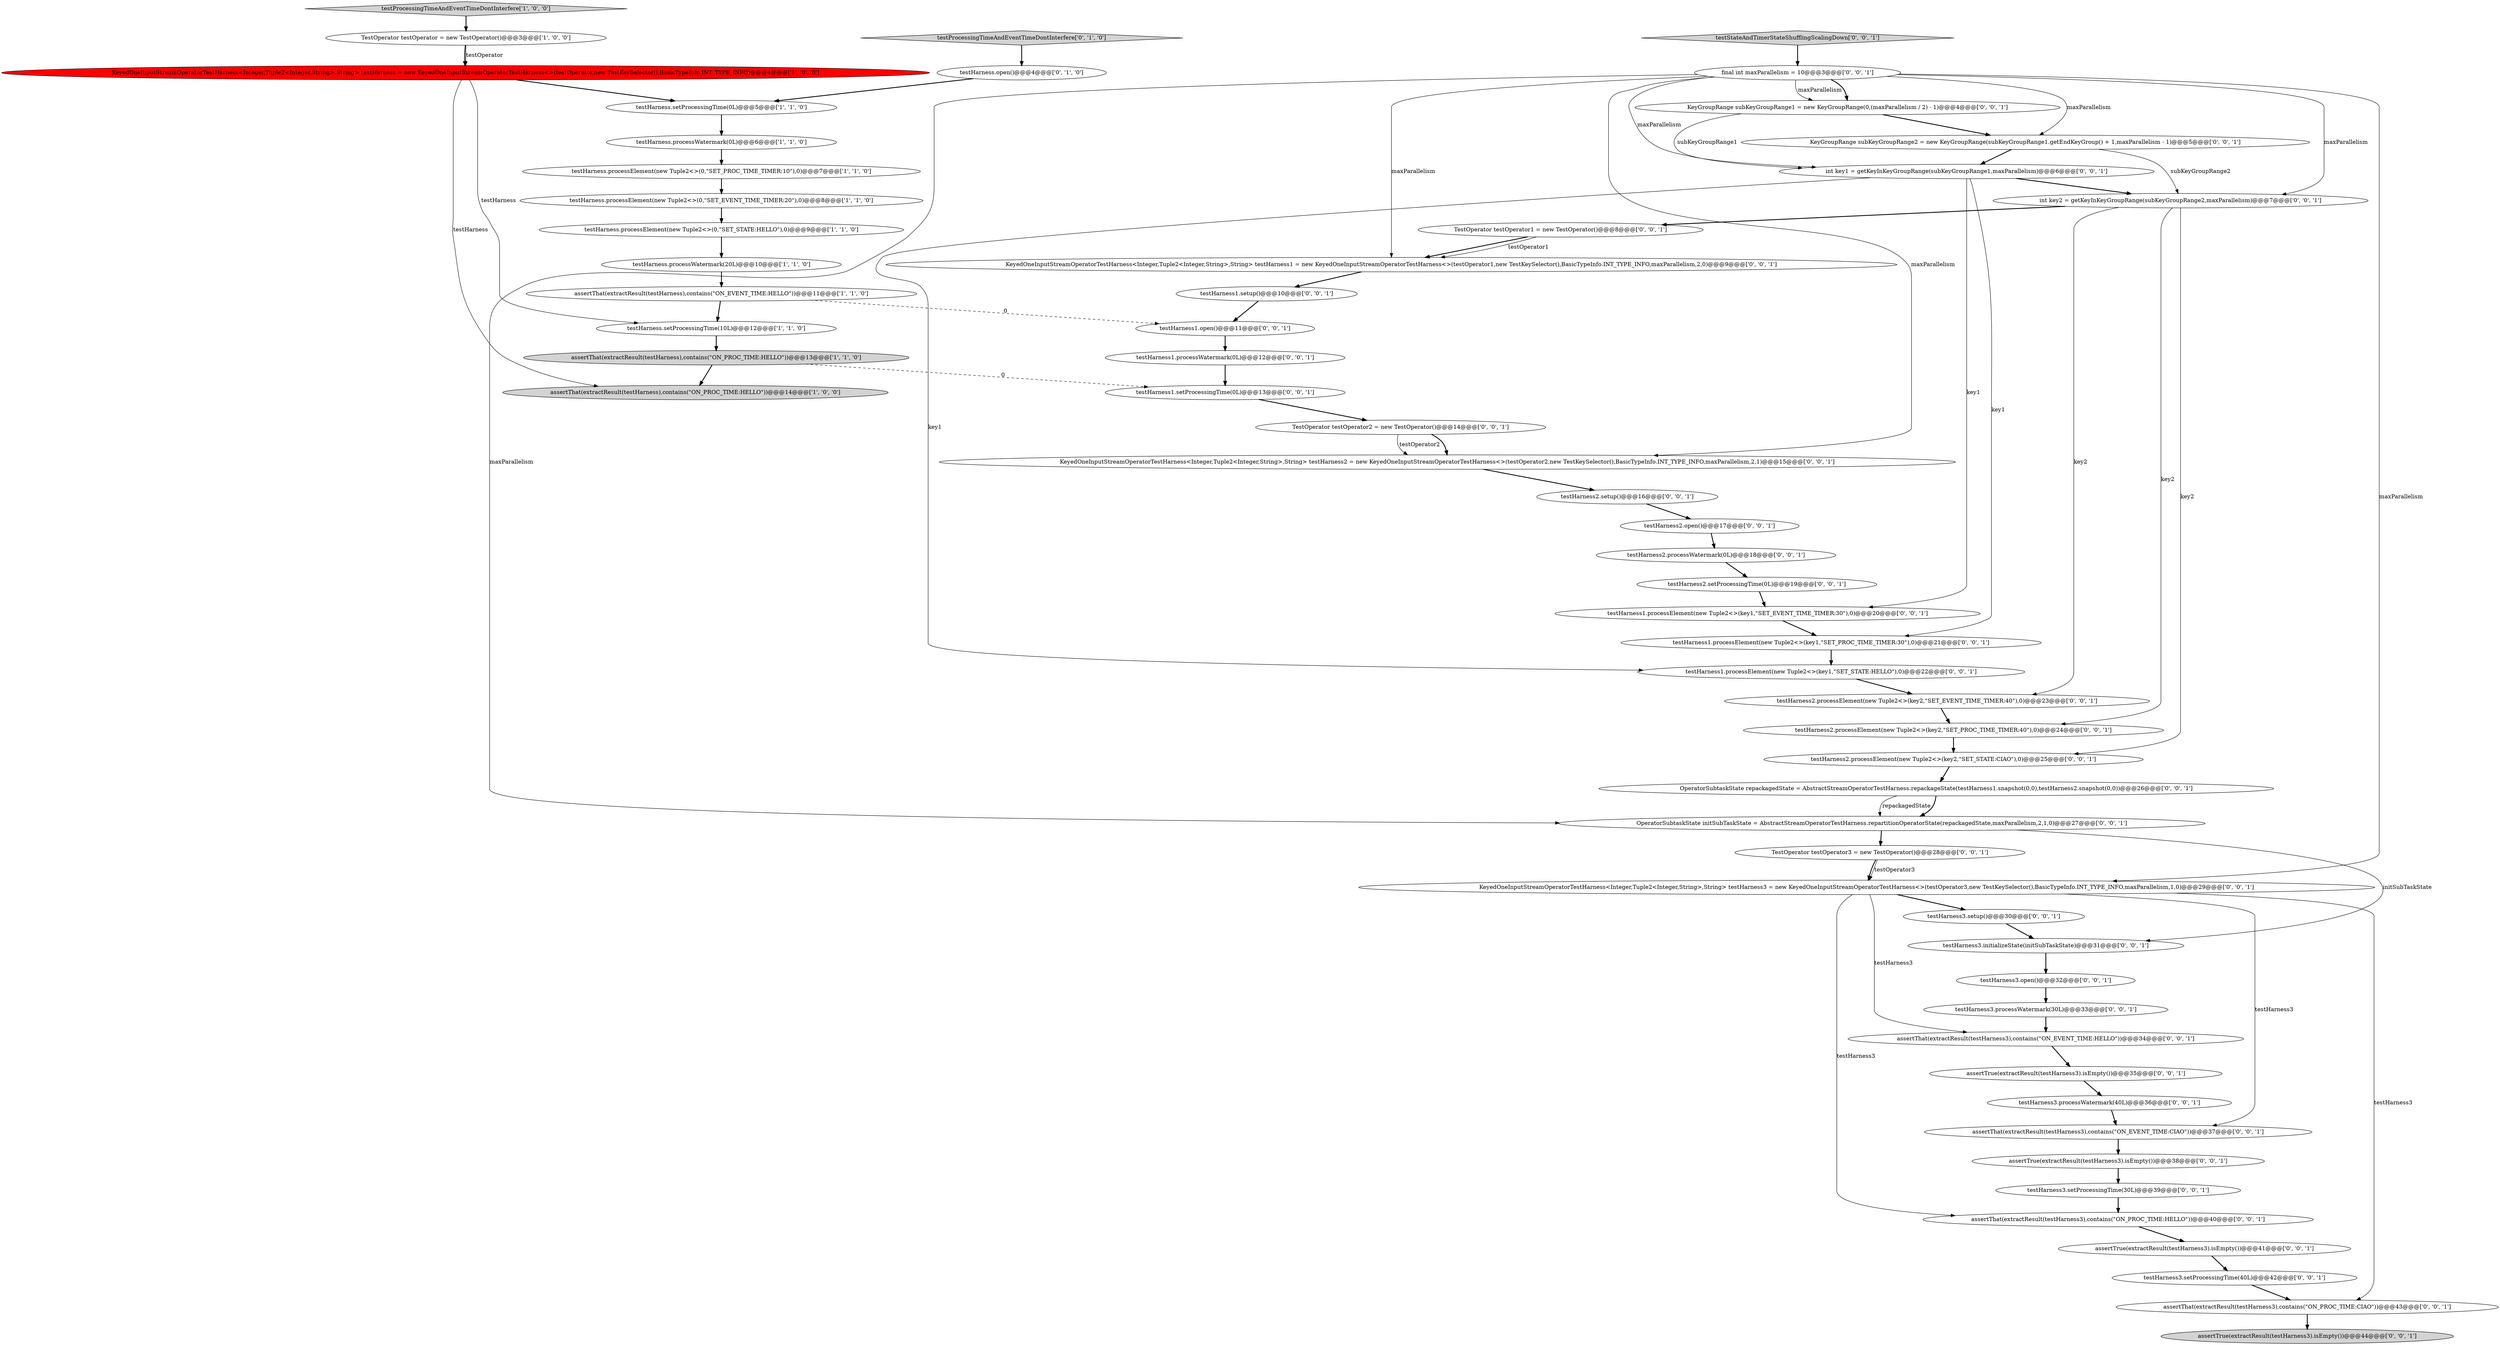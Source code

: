 digraph {
23 [style = filled, label = "testHarness1.processElement(new Tuple2<>(key1,\"SET_EVENT_TIME_TIMER:30\"),0)@@@20@@@['0', '0', '1']", fillcolor = white, shape = ellipse image = "AAA0AAABBB3BBB"];
1 [style = filled, label = "testProcessingTimeAndEventTimeDontInterfere['1', '0', '0']", fillcolor = lightgray, shape = diamond image = "AAA0AAABBB1BBB"];
3 [style = filled, label = "testHarness.processWatermark(0L)@@@6@@@['1', '1', '0']", fillcolor = white, shape = ellipse image = "AAA0AAABBB1BBB"];
0 [style = filled, label = "testHarness.setProcessingTime(0L)@@@5@@@['1', '1', '0']", fillcolor = white, shape = ellipse image = "AAA0AAABBB1BBB"];
6 [style = filled, label = "assertThat(extractResult(testHarness),contains(\"ON_PROC_TIME:HELLO\"))@@@13@@@['1', '1', '0']", fillcolor = lightgray, shape = ellipse image = "AAA0AAABBB1BBB"];
36 [style = filled, label = "testHarness1.processElement(new Tuple2<>(key1,\"SET_STATE:HELLO\"),0)@@@22@@@['0', '0', '1']", fillcolor = white, shape = ellipse image = "AAA0AAABBB3BBB"];
52 [style = filled, label = "testHarness3.processWatermark(40L)@@@36@@@['0', '0', '1']", fillcolor = white, shape = ellipse image = "AAA0AAABBB3BBB"];
42 [style = filled, label = "testHarness2.processElement(new Tuple2<>(key2,\"SET_PROC_TIME_TIMER:40\"),0)@@@24@@@['0', '0', '1']", fillcolor = white, shape = ellipse image = "AAA0AAABBB3BBB"];
45 [style = filled, label = "testHarness3.setProcessingTime(40L)@@@42@@@['0', '0', '1']", fillcolor = white, shape = ellipse image = "AAA0AAABBB3BBB"];
12 [style = filled, label = "TestOperator testOperator = new TestOperator()@@@3@@@['1', '0', '0']", fillcolor = white, shape = ellipse image = "AAA0AAABBB1BBB"];
33 [style = filled, label = "TestOperator testOperator2 = new TestOperator()@@@14@@@['0', '0', '1']", fillcolor = white, shape = ellipse image = "AAA0AAABBB3BBB"];
11 [style = filled, label = "assertThat(extractResult(testHarness),contains(\"ON_PROC_TIME:HELLO\"))@@@14@@@['1', '0', '0']", fillcolor = lightgray, shape = ellipse image = "AAA0AAABBB1BBB"];
21 [style = filled, label = "testHarness1.setup()@@@10@@@['0', '0', '1']", fillcolor = white, shape = ellipse image = "AAA0AAABBB3BBB"];
30 [style = filled, label = "testHarness3.initializeState(initSubTaskState)@@@31@@@['0', '0', '1']", fillcolor = white, shape = ellipse image = "AAA0AAABBB3BBB"];
38 [style = filled, label = "int key1 = getKeyInKeyGroupRange(subKeyGroupRange1,maxParallelism)@@@6@@@['0', '0', '1']", fillcolor = white, shape = ellipse image = "AAA0AAABBB3BBB"];
25 [style = filled, label = "KeyedOneInputStreamOperatorTestHarness<Integer,Tuple2<Integer,String>,String> testHarness2 = new KeyedOneInputStreamOperatorTestHarness<>(testOperator2,new TestKeySelector(),BasicTypeInfo.INT_TYPE_INFO,maxParallelism,2,1)@@@15@@@['0', '0', '1']", fillcolor = white, shape = ellipse image = "AAA0AAABBB3BBB"];
31 [style = filled, label = "testHarness2.processWatermark(0L)@@@18@@@['0', '0', '1']", fillcolor = white, shape = ellipse image = "AAA0AAABBB3BBB"];
10 [style = filled, label = "testHarness.processElement(new Tuple2<>(0,\"SET_PROC_TIME_TIMER:10\"),0)@@@7@@@['1', '1', '0']", fillcolor = white, shape = ellipse image = "AAA0AAABBB1BBB"];
16 [style = filled, label = "assertThat(extractResult(testHarness3),contains(\"ON_PROC_TIME:HELLO\"))@@@40@@@['0', '0', '1']", fillcolor = white, shape = ellipse image = "AAA0AAABBB3BBB"];
17 [style = filled, label = "assertThat(extractResult(testHarness3),contains(\"ON_PROC_TIME:CIAO\"))@@@43@@@['0', '0', '1']", fillcolor = white, shape = ellipse image = "AAA0AAABBB3BBB"];
51 [style = filled, label = "assertThat(extractResult(testHarness3),contains(\"ON_EVENT_TIME:HELLO\"))@@@34@@@['0', '0', '1']", fillcolor = white, shape = ellipse image = "AAA0AAABBB3BBB"];
49 [style = filled, label = "assertTrue(extractResult(testHarness3).isEmpty())@@@35@@@['0', '0', '1']", fillcolor = white, shape = ellipse image = "AAA0AAABBB3BBB"];
5 [style = filled, label = "testHarness.processWatermark(20L)@@@10@@@['1', '1', '0']", fillcolor = white, shape = ellipse image = "AAA0AAABBB1BBB"];
39 [style = filled, label = "KeyGroupRange subKeyGroupRange1 = new KeyGroupRange(0,(maxParallelism / 2) - 1)@@@4@@@['0', '0', '1']", fillcolor = white, shape = ellipse image = "AAA0AAABBB3BBB"];
13 [style = filled, label = "testProcessingTimeAndEventTimeDontInterfere['0', '1', '0']", fillcolor = lightgray, shape = diamond image = "AAA0AAABBB2BBB"];
55 [style = filled, label = "OperatorSubtaskState initSubTaskState = AbstractStreamOperatorTestHarness.repartitionOperatorState(repackagedState,maxParallelism,2,1,0)@@@27@@@['0', '0', '1']", fillcolor = white, shape = ellipse image = "AAA0AAABBB3BBB"];
7 [style = filled, label = "assertThat(extractResult(testHarness),contains(\"ON_EVENT_TIME:HELLO\"))@@@11@@@['1', '1', '0']", fillcolor = white, shape = ellipse image = "AAA0AAABBB1BBB"];
27 [style = filled, label = "assertTrue(extractResult(testHarness3).isEmpty())@@@38@@@['0', '0', '1']", fillcolor = white, shape = ellipse image = "AAA0AAABBB3BBB"];
26 [style = filled, label = "TestOperator testOperator1 = new TestOperator()@@@8@@@['0', '0', '1']", fillcolor = white, shape = ellipse image = "AAA0AAABBB3BBB"];
57 [style = filled, label = "KeyedOneInputStreamOperatorTestHarness<Integer,Tuple2<Integer,String>,String> testHarness1 = new KeyedOneInputStreamOperatorTestHarness<>(testOperator1,new TestKeySelector(),BasicTypeInfo.INT_TYPE_INFO,maxParallelism,2,0)@@@9@@@['0', '0', '1']", fillcolor = white, shape = ellipse image = "AAA0AAABBB3BBB"];
4 [style = filled, label = "testHarness.processElement(new Tuple2<>(0,\"SET_STATE:HELLO\"),0)@@@9@@@['1', '1', '0']", fillcolor = white, shape = ellipse image = "AAA0AAABBB1BBB"];
22 [style = filled, label = "testHarness1.setProcessingTime(0L)@@@13@@@['0', '0', '1']", fillcolor = white, shape = ellipse image = "AAA0AAABBB3BBB"];
46 [style = filled, label = "OperatorSubtaskState repackagedState = AbstractStreamOperatorTestHarness.repackageState(testHarness1.snapshot(0,0),testHarness2.snapshot(0,0))@@@26@@@['0', '0', '1']", fillcolor = white, shape = ellipse image = "AAA0AAABBB3BBB"];
9 [style = filled, label = "KeyedOneInputStreamOperatorTestHarness<Integer,Tuple2<Integer,String>,String> testHarness = new KeyedOneInputStreamOperatorTestHarness<>(testOperator,new TestKeySelector(),BasicTypeInfo.INT_TYPE_INFO)@@@4@@@['1', '0', '0']", fillcolor = red, shape = ellipse image = "AAA1AAABBB1BBB"];
2 [style = filled, label = "testHarness.processElement(new Tuple2<>(0,\"SET_EVENT_TIME_TIMER:20\"),0)@@@8@@@['1', '1', '0']", fillcolor = white, shape = ellipse image = "AAA0AAABBB1BBB"];
8 [style = filled, label = "testHarness.setProcessingTime(10L)@@@12@@@['1', '1', '0']", fillcolor = white, shape = ellipse image = "AAA0AAABBB1BBB"];
24 [style = filled, label = "testHarness3.setProcessingTime(30L)@@@39@@@['0', '0', '1']", fillcolor = white, shape = ellipse image = "AAA0AAABBB3BBB"];
56 [style = filled, label = "TestOperator testOperator3 = new TestOperator()@@@28@@@['0', '0', '1']", fillcolor = white, shape = ellipse image = "AAA0AAABBB3BBB"];
53 [style = filled, label = "testHarness2.processElement(new Tuple2<>(key2,\"SET_EVENT_TIME_TIMER:40\"),0)@@@23@@@['0', '0', '1']", fillcolor = white, shape = ellipse image = "AAA0AAABBB3BBB"];
19 [style = filled, label = "testHarness2.setProcessingTime(0L)@@@19@@@['0', '0', '1']", fillcolor = white, shape = ellipse image = "AAA0AAABBB3BBB"];
20 [style = filled, label = "testHarness2.processElement(new Tuple2<>(key2,\"SET_STATE:CIAO\"),0)@@@25@@@['0', '0', '1']", fillcolor = white, shape = ellipse image = "AAA0AAABBB3BBB"];
43 [style = filled, label = "testHarness3.setup()@@@30@@@['0', '0', '1']", fillcolor = white, shape = ellipse image = "AAA0AAABBB3BBB"];
14 [style = filled, label = "testHarness.open()@@@4@@@['0', '1', '0']", fillcolor = white, shape = ellipse image = "AAA0AAABBB2BBB"];
32 [style = filled, label = "final int maxParallelism = 10@@@3@@@['0', '0', '1']", fillcolor = white, shape = ellipse image = "AAA0AAABBB3BBB"];
54 [style = filled, label = "int key2 = getKeyInKeyGroupRange(subKeyGroupRange2,maxParallelism)@@@7@@@['0', '0', '1']", fillcolor = white, shape = ellipse image = "AAA0AAABBB3BBB"];
28 [style = filled, label = "KeyedOneInputStreamOperatorTestHarness<Integer,Tuple2<Integer,String>,String> testHarness3 = new KeyedOneInputStreamOperatorTestHarness<>(testOperator3,new TestKeySelector(),BasicTypeInfo.INT_TYPE_INFO,maxParallelism,1,0)@@@29@@@['0', '0', '1']", fillcolor = white, shape = ellipse image = "AAA0AAABBB3BBB"];
44 [style = filled, label = "testHarness3.processWatermark(30L)@@@33@@@['0', '0', '1']", fillcolor = white, shape = ellipse image = "AAA0AAABBB3BBB"];
48 [style = filled, label = "testHarness2.setup()@@@16@@@['0', '0', '1']", fillcolor = white, shape = ellipse image = "AAA0AAABBB3BBB"];
37 [style = filled, label = "KeyGroupRange subKeyGroupRange2 = new KeyGroupRange(subKeyGroupRange1.getEndKeyGroup() + 1,maxParallelism - 1)@@@5@@@['0', '0', '1']", fillcolor = white, shape = ellipse image = "AAA0AAABBB3BBB"];
29 [style = filled, label = "assertThat(extractResult(testHarness3),contains(\"ON_EVENT_TIME:CIAO\"))@@@37@@@['0', '0', '1']", fillcolor = white, shape = ellipse image = "AAA0AAABBB3BBB"];
40 [style = filled, label = "assertTrue(extractResult(testHarness3).isEmpty())@@@41@@@['0', '0', '1']", fillcolor = white, shape = ellipse image = "AAA0AAABBB3BBB"];
41 [style = filled, label = "testHarness1.processWatermark(0L)@@@12@@@['0', '0', '1']", fillcolor = white, shape = ellipse image = "AAA0AAABBB3BBB"];
47 [style = filled, label = "testStateAndTimerStateShufflingScalingDown['0', '0', '1']", fillcolor = lightgray, shape = diamond image = "AAA0AAABBB3BBB"];
35 [style = filled, label = "assertTrue(extractResult(testHarness3).isEmpty())@@@44@@@['0', '0', '1']", fillcolor = lightgray, shape = ellipse image = "AAA0AAABBB3BBB"];
50 [style = filled, label = "testHarness2.open()@@@17@@@['0', '0', '1']", fillcolor = white, shape = ellipse image = "AAA0AAABBB3BBB"];
15 [style = filled, label = "testHarness3.open()@@@32@@@['0', '0', '1']", fillcolor = white, shape = ellipse image = "AAA0AAABBB3BBB"];
34 [style = filled, label = "testHarness1.processElement(new Tuple2<>(key1,\"SET_PROC_TIME_TIMER:30\"),0)@@@21@@@['0', '0', '1']", fillcolor = white, shape = ellipse image = "AAA0AAABBB3BBB"];
18 [style = filled, label = "testHarness1.open()@@@11@@@['0', '0', '1']", fillcolor = white, shape = ellipse image = "AAA0AAABBB3BBB"];
12->9 [style = solid, label="testOperator"];
38->36 [style = solid, label="key1"];
28->51 [style = solid, label="testHarness3"];
36->53 [style = bold, label=""];
56->28 [style = solid, label="testOperator3"];
32->38 [style = solid, label="maxParallelism"];
54->53 [style = solid, label="key2"];
8->6 [style = bold, label=""];
32->28 [style = solid, label="maxParallelism"];
25->48 [style = bold, label=""];
12->9 [style = bold, label=""];
7->8 [style = bold, label=""];
21->18 [style = bold, label=""];
44->51 [style = bold, label=""];
28->43 [style = bold, label=""];
33->25 [style = bold, label=""];
37->54 [style = solid, label="subKeyGroupRange2"];
32->25 [style = solid, label="maxParallelism"];
37->38 [style = bold, label=""];
6->11 [style = bold, label=""];
26->57 [style = bold, label=""];
1->12 [style = bold, label=""];
41->22 [style = bold, label=""];
45->17 [style = bold, label=""];
13->14 [style = bold, label=""];
54->26 [style = bold, label=""];
17->35 [style = bold, label=""];
0->3 [style = bold, label=""];
22->33 [style = bold, label=""];
16->40 [style = bold, label=""];
28->17 [style = solid, label="testHarness3"];
54->20 [style = solid, label="key2"];
32->54 [style = solid, label="maxParallelism"];
48->50 [style = bold, label=""];
55->30 [style = solid, label="initSubTaskState"];
2->4 [style = bold, label=""];
46->55 [style = solid, label="repackagedState"];
6->22 [style = dashed, label="0"];
3->10 [style = bold, label=""];
29->27 [style = bold, label=""];
38->34 [style = solid, label="key1"];
57->21 [style = bold, label=""];
50->31 [style = bold, label=""];
32->55 [style = solid, label="maxParallelism"];
34->36 [style = bold, label=""];
39->38 [style = solid, label="subKeyGroupRange1"];
5->7 [style = bold, label=""];
10->2 [style = bold, label=""];
18->41 [style = bold, label=""];
30->15 [style = bold, label=""];
39->37 [style = bold, label=""];
38->54 [style = bold, label=""];
53->42 [style = bold, label=""];
15->44 [style = bold, label=""];
28->16 [style = solid, label="testHarness3"];
28->29 [style = solid, label="testHarness3"];
32->37 [style = solid, label="maxParallelism"];
47->32 [style = bold, label=""];
32->39 [style = solid, label="maxParallelism"];
32->57 [style = solid, label="maxParallelism"];
32->39 [style = bold, label=""];
27->24 [style = bold, label=""];
4->5 [style = bold, label=""];
31->19 [style = bold, label=""];
46->55 [style = bold, label=""];
9->0 [style = bold, label=""];
7->18 [style = dashed, label="0"];
9->8 [style = solid, label="testHarness"];
42->20 [style = bold, label=""];
20->46 [style = bold, label=""];
51->49 [style = bold, label=""];
26->57 [style = solid, label="testOperator1"];
33->25 [style = solid, label="testOperator2"];
43->30 [style = bold, label=""];
55->56 [style = bold, label=""];
9->11 [style = solid, label="testHarness"];
24->16 [style = bold, label=""];
14->0 [style = bold, label=""];
49->52 [style = bold, label=""];
19->23 [style = bold, label=""];
56->28 [style = bold, label=""];
38->23 [style = solid, label="key1"];
23->34 [style = bold, label=""];
52->29 [style = bold, label=""];
40->45 [style = bold, label=""];
54->42 [style = solid, label="key2"];
}
